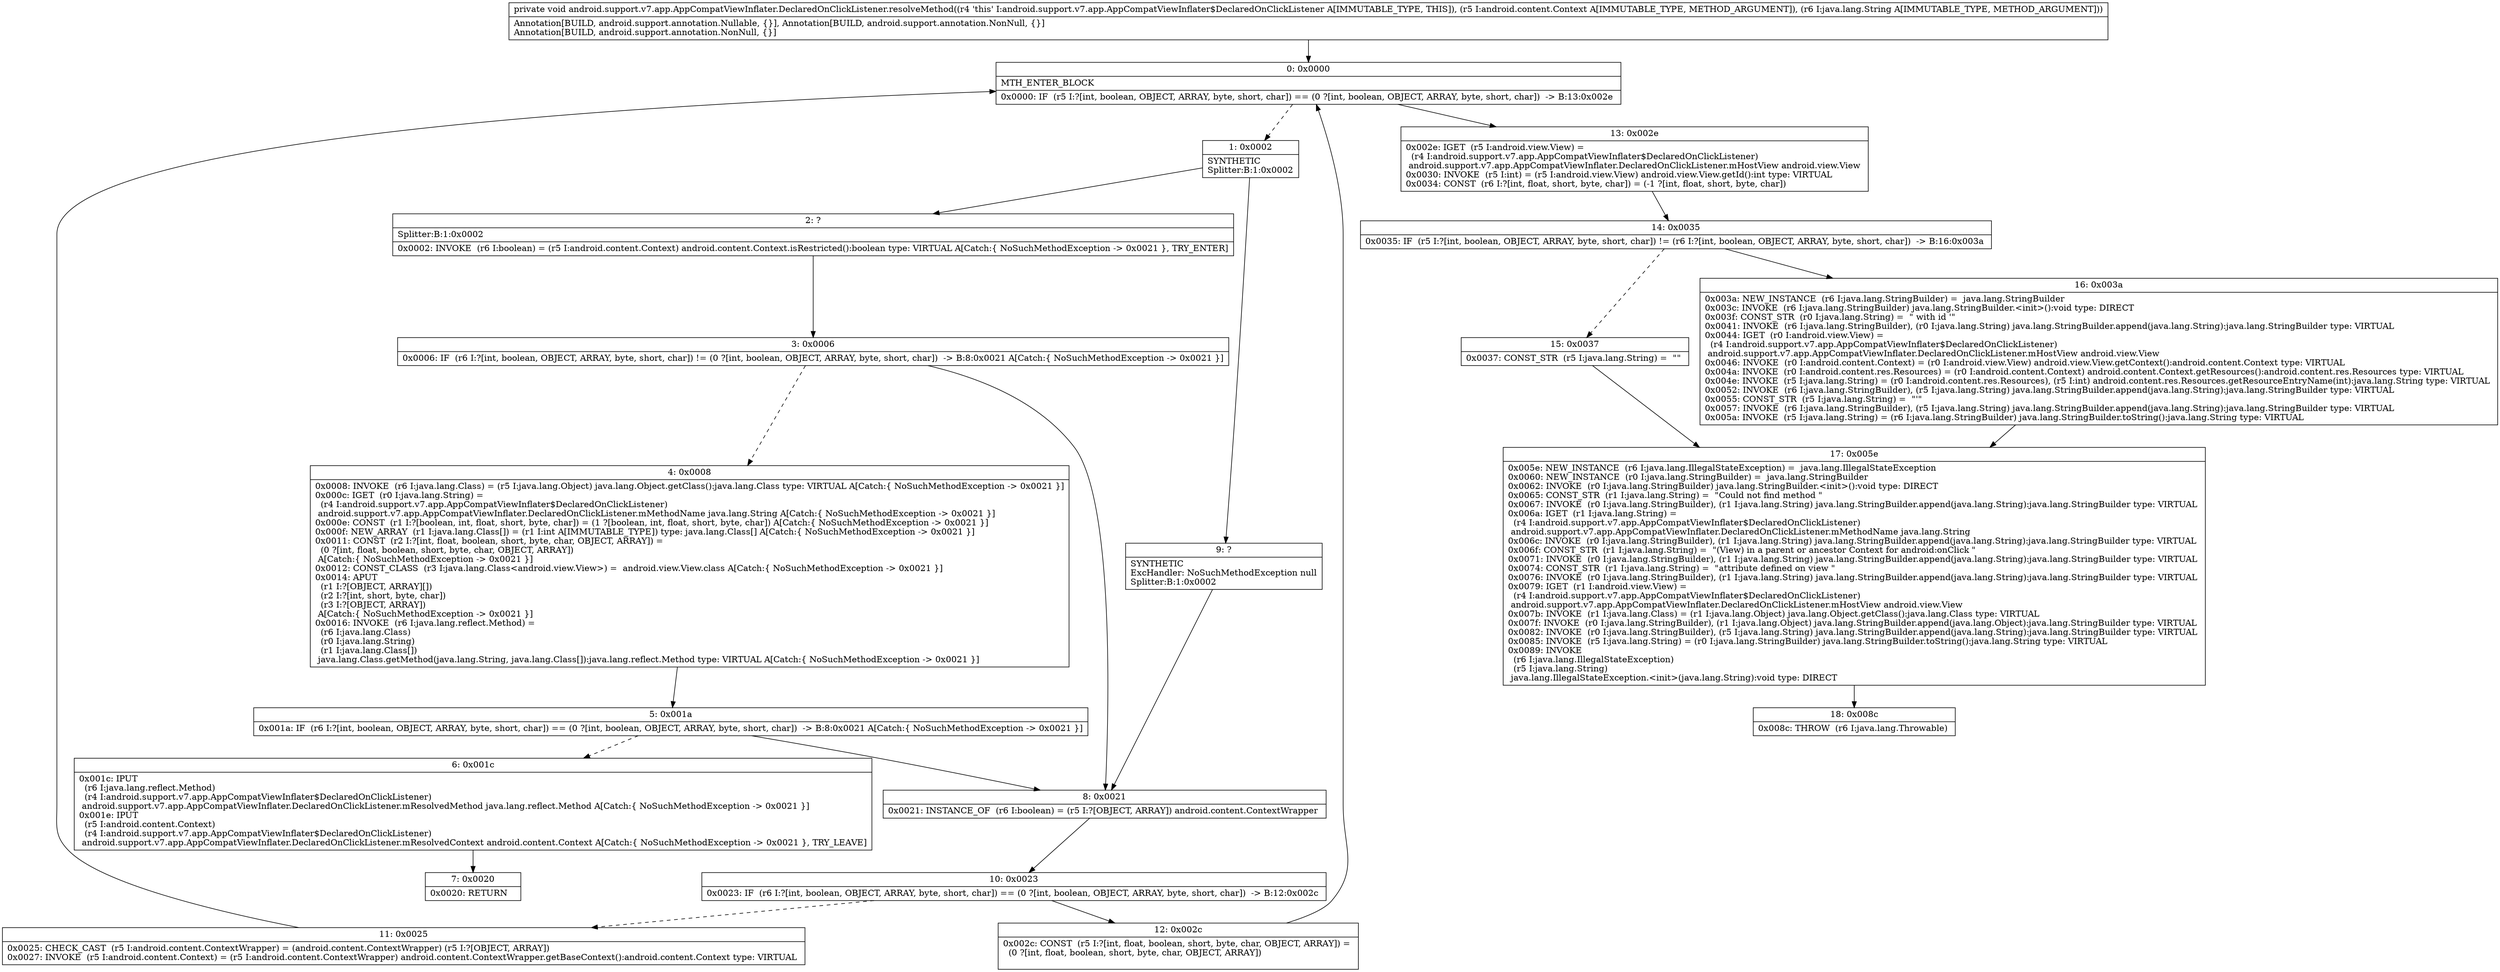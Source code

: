digraph "CFG forandroid.support.v7.app.AppCompatViewInflater.DeclaredOnClickListener.resolveMethod(Landroid\/content\/Context;Ljava\/lang\/String;)V" {
Node_0 [shape=record,label="{0\:\ 0x0000|MTH_ENTER_BLOCK\l|0x0000: IF  (r5 I:?[int, boolean, OBJECT, ARRAY, byte, short, char]) == (0 ?[int, boolean, OBJECT, ARRAY, byte, short, char])  \-\> B:13:0x002e \l}"];
Node_1 [shape=record,label="{1\:\ 0x0002|SYNTHETIC\lSplitter:B:1:0x0002\l}"];
Node_2 [shape=record,label="{2\:\ ?|Splitter:B:1:0x0002\l|0x0002: INVOKE  (r6 I:boolean) = (r5 I:android.content.Context) android.content.Context.isRestricted():boolean type: VIRTUAL A[Catch:\{ NoSuchMethodException \-\> 0x0021 \}, TRY_ENTER]\l}"];
Node_3 [shape=record,label="{3\:\ 0x0006|0x0006: IF  (r6 I:?[int, boolean, OBJECT, ARRAY, byte, short, char]) != (0 ?[int, boolean, OBJECT, ARRAY, byte, short, char])  \-\> B:8:0x0021 A[Catch:\{ NoSuchMethodException \-\> 0x0021 \}]\l}"];
Node_4 [shape=record,label="{4\:\ 0x0008|0x0008: INVOKE  (r6 I:java.lang.Class) = (r5 I:java.lang.Object) java.lang.Object.getClass():java.lang.Class type: VIRTUAL A[Catch:\{ NoSuchMethodException \-\> 0x0021 \}]\l0x000c: IGET  (r0 I:java.lang.String) = \l  (r4 I:android.support.v7.app.AppCompatViewInflater$DeclaredOnClickListener)\l android.support.v7.app.AppCompatViewInflater.DeclaredOnClickListener.mMethodName java.lang.String A[Catch:\{ NoSuchMethodException \-\> 0x0021 \}]\l0x000e: CONST  (r1 I:?[boolean, int, float, short, byte, char]) = (1 ?[boolean, int, float, short, byte, char]) A[Catch:\{ NoSuchMethodException \-\> 0x0021 \}]\l0x000f: NEW_ARRAY  (r1 I:java.lang.Class[]) = (r1 I:int A[IMMUTABLE_TYPE]) type: java.lang.Class[] A[Catch:\{ NoSuchMethodException \-\> 0x0021 \}]\l0x0011: CONST  (r2 I:?[int, float, boolean, short, byte, char, OBJECT, ARRAY]) = \l  (0 ?[int, float, boolean, short, byte, char, OBJECT, ARRAY])\l A[Catch:\{ NoSuchMethodException \-\> 0x0021 \}]\l0x0012: CONST_CLASS  (r3 I:java.lang.Class\<android.view.View\>) =  android.view.View.class A[Catch:\{ NoSuchMethodException \-\> 0x0021 \}]\l0x0014: APUT  \l  (r1 I:?[OBJECT, ARRAY][])\l  (r2 I:?[int, short, byte, char])\l  (r3 I:?[OBJECT, ARRAY])\l A[Catch:\{ NoSuchMethodException \-\> 0x0021 \}]\l0x0016: INVOKE  (r6 I:java.lang.reflect.Method) = \l  (r6 I:java.lang.Class)\l  (r0 I:java.lang.String)\l  (r1 I:java.lang.Class[])\l java.lang.Class.getMethod(java.lang.String, java.lang.Class[]):java.lang.reflect.Method type: VIRTUAL A[Catch:\{ NoSuchMethodException \-\> 0x0021 \}]\l}"];
Node_5 [shape=record,label="{5\:\ 0x001a|0x001a: IF  (r6 I:?[int, boolean, OBJECT, ARRAY, byte, short, char]) == (0 ?[int, boolean, OBJECT, ARRAY, byte, short, char])  \-\> B:8:0x0021 A[Catch:\{ NoSuchMethodException \-\> 0x0021 \}]\l}"];
Node_6 [shape=record,label="{6\:\ 0x001c|0x001c: IPUT  \l  (r6 I:java.lang.reflect.Method)\l  (r4 I:android.support.v7.app.AppCompatViewInflater$DeclaredOnClickListener)\l android.support.v7.app.AppCompatViewInflater.DeclaredOnClickListener.mResolvedMethod java.lang.reflect.Method A[Catch:\{ NoSuchMethodException \-\> 0x0021 \}]\l0x001e: IPUT  \l  (r5 I:android.content.Context)\l  (r4 I:android.support.v7.app.AppCompatViewInflater$DeclaredOnClickListener)\l android.support.v7.app.AppCompatViewInflater.DeclaredOnClickListener.mResolvedContext android.content.Context A[Catch:\{ NoSuchMethodException \-\> 0x0021 \}, TRY_LEAVE]\l}"];
Node_7 [shape=record,label="{7\:\ 0x0020|0x0020: RETURN   \l}"];
Node_8 [shape=record,label="{8\:\ 0x0021|0x0021: INSTANCE_OF  (r6 I:boolean) = (r5 I:?[OBJECT, ARRAY]) android.content.ContextWrapper \l}"];
Node_9 [shape=record,label="{9\:\ ?|SYNTHETIC\lExcHandler: NoSuchMethodException null\lSplitter:B:1:0x0002\l}"];
Node_10 [shape=record,label="{10\:\ 0x0023|0x0023: IF  (r6 I:?[int, boolean, OBJECT, ARRAY, byte, short, char]) == (0 ?[int, boolean, OBJECT, ARRAY, byte, short, char])  \-\> B:12:0x002c \l}"];
Node_11 [shape=record,label="{11\:\ 0x0025|0x0025: CHECK_CAST  (r5 I:android.content.ContextWrapper) = (android.content.ContextWrapper) (r5 I:?[OBJECT, ARRAY]) \l0x0027: INVOKE  (r5 I:android.content.Context) = (r5 I:android.content.ContextWrapper) android.content.ContextWrapper.getBaseContext():android.content.Context type: VIRTUAL \l}"];
Node_12 [shape=record,label="{12\:\ 0x002c|0x002c: CONST  (r5 I:?[int, float, boolean, short, byte, char, OBJECT, ARRAY]) = \l  (0 ?[int, float, boolean, short, byte, char, OBJECT, ARRAY])\l \l}"];
Node_13 [shape=record,label="{13\:\ 0x002e|0x002e: IGET  (r5 I:android.view.View) = \l  (r4 I:android.support.v7.app.AppCompatViewInflater$DeclaredOnClickListener)\l android.support.v7.app.AppCompatViewInflater.DeclaredOnClickListener.mHostView android.view.View \l0x0030: INVOKE  (r5 I:int) = (r5 I:android.view.View) android.view.View.getId():int type: VIRTUAL \l0x0034: CONST  (r6 I:?[int, float, short, byte, char]) = (\-1 ?[int, float, short, byte, char]) \l}"];
Node_14 [shape=record,label="{14\:\ 0x0035|0x0035: IF  (r5 I:?[int, boolean, OBJECT, ARRAY, byte, short, char]) != (r6 I:?[int, boolean, OBJECT, ARRAY, byte, short, char])  \-\> B:16:0x003a \l}"];
Node_15 [shape=record,label="{15\:\ 0x0037|0x0037: CONST_STR  (r5 I:java.lang.String) =  \"\" \l}"];
Node_16 [shape=record,label="{16\:\ 0x003a|0x003a: NEW_INSTANCE  (r6 I:java.lang.StringBuilder) =  java.lang.StringBuilder \l0x003c: INVOKE  (r6 I:java.lang.StringBuilder) java.lang.StringBuilder.\<init\>():void type: DIRECT \l0x003f: CONST_STR  (r0 I:java.lang.String) =  \" with id '\" \l0x0041: INVOKE  (r6 I:java.lang.StringBuilder), (r0 I:java.lang.String) java.lang.StringBuilder.append(java.lang.String):java.lang.StringBuilder type: VIRTUAL \l0x0044: IGET  (r0 I:android.view.View) = \l  (r4 I:android.support.v7.app.AppCompatViewInflater$DeclaredOnClickListener)\l android.support.v7.app.AppCompatViewInflater.DeclaredOnClickListener.mHostView android.view.View \l0x0046: INVOKE  (r0 I:android.content.Context) = (r0 I:android.view.View) android.view.View.getContext():android.content.Context type: VIRTUAL \l0x004a: INVOKE  (r0 I:android.content.res.Resources) = (r0 I:android.content.Context) android.content.Context.getResources():android.content.res.Resources type: VIRTUAL \l0x004e: INVOKE  (r5 I:java.lang.String) = (r0 I:android.content.res.Resources), (r5 I:int) android.content.res.Resources.getResourceEntryName(int):java.lang.String type: VIRTUAL \l0x0052: INVOKE  (r6 I:java.lang.StringBuilder), (r5 I:java.lang.String) java.lang.StringBuilder.append(java.lang.String):java.lang.StringBuilder type: VIRTUAL \l0x0055: CONST_STR  (r5 I:java.lang.String) =  \"'\" \l0x0057: INVOKE  (r6 I:java.lang.StringBuilder), (r5 I:java.lang.String) java.lang.StringBuilder.append(java.lang.String):java.lang.StringBuilder type: VIRTUAL \l0x005a: INVOKE  (r5 I:java.lang.String) = (r6 I:java.lang.StringBuilder) java.lang.StringBuilder.toString():java.lang.String type: VIRTUAL \l}"];
Node_17 [shape=record,label="{17\:\ 0x005e|0x005e: NEW_INSTANCE  (r6 I:java.lang.IllegalStateException) =  java.lang.IllegalStateException \l0x0060: NEW_INSTANCE  (r0 I:java.lang.StringBuilder) =  java.lang.StringBuilder \l0x0062: INVOKE  (r0 I:java.lang.StringBuilder) java.lang.StringBuilder.\<init\>():void type: DIRECT \l0x0065: CONST_STR  (r1 I:java.lang.String) =  \"Could not find method \" \l0x0067: INVOKE  (r0 I:java.lang.StringBuilder), (r1 I:java.lang.String) java.lang.StringBuilder.append(java.lang.String):java.lang.StringBuilder type: VIRTUAL \l0x006a: IGET  (r1 I:java.lang.String) = \l  (r4 I:android.support.v7.app.AppCompatViewInflater$DeclaredOnClickListener)\l android.support.v7.app.AppCompatViewInflater.DeclaredOnClickListener.mMethodName java.lang.String \l0x006c: INVOKE  (r0 I:java.lang.StringBuilder), (r1 I:java.lang.String) java.lang.StringBuilder.append(java.lang.String):java.lang.StringBuilder type: VIRTUAL \l0x006f: CONST_STR  (r1 I:java.lang.String) =  \"(View) in a parent or ancestor Context for android:onClick \" \l0x0071: INVOKE  (r0 I:java.lang.StringBuilder), (r1 I:java.lang.String) java.lang.StringBuilder.append(java.lang.String):java.lang.StringBuilder type: VIRTUAL \l0x0074: CONST_STR  (r1 I:java.lang.String) =  \"attribute defined on view \" \l0x0076: INVOKE  (r0 I:java.lang.StringBuilder), (r1 I:java.lang.String) java.lang.StringBuilder.append(java.lang.String):java.lang.StringBuilder type: VIRTUAL \l0x0079: IGET  (r1 I:android.view.View) = \l  (r4 I:android.support.v7.app.AppCompatViewInflater$DeclaredOnClickListener)\l android.support.v7.app.AppCompatViewInflater.DeclaredOnClickListener.mHostView android.view.View \l0x007b: INVOKE  (r1 I:java.lang.Class) = (r1 I:java.lang.Object) java.lang.Object.getClass():java.lang.Class type: VIRTUAL \l0x007f: INVOKE  (r0 I:java.lang.StringBuilder), (r1 I:java.lang.Object) java.lang.StringBuilder.append(java.lang.Object):java.lang.StringBuilder type: VIRTUAL \l0x0082: INVOKE  (r0 I:java.lang.StringBuilder), (r5 I:java.lang.String) java.lang.StringBuilder.append(java.lang.String):java.lang.StringBuilder type: VIRTUAL \l0x0085: INVOKE  (r5 I:java.lang.String) = (r0 I:java.lang.StringBuilder) java.lang.StringBuilder.toString():java.lang.String type: VIRTUAL \l0x0089: INVOKE  \l  (r6 I:java.lang.IllegalStateException)\l  (r5 I:java.lang.String)\l java.lang.IllegalStateException.\<init\>(java.lang.String):void type: DIRECT \l}"];
Node_18 [shape=record,label="{18\:\ 0x008c|0x008c: THROW  (r6 I:java.lang.Throwable) \l}"];
MethodNode[shape=record,label="{private void android.support.v7.app.AppCompatViewInflater.DeclaredOnClickListener.resolveMethod((r4 'this' I:android.support.v7.app.AppCompatViewInflater$DeclaredOnClickListener A[IMMUTABLE_TYPE, THIS]), (r5 I:android.content.Context A[IMMUTABLE_TYPE, METHOD_ARGUMENT]), (r6 I:java.lang.String A[IMMUTABLE_TYPE, METHOD_ARGUMENT]))  | Annotation[BUILD, android.support.annotation.Nullable, \{\}], Annotation[BUILD, android.support.annotation.NonNull, \{\}]\lAnnotation[BUILD, android.support.annotation.NonNull, \{\}]\l}"];
MethodNode -> Node_0;
Node_0 -> Node_1[style=dashed];
Node_0 -> Node_13;
Node_1 -> Node_2;
Node_1 -> Node_9;
Node_2 -> Node_3;
Node_3 -> Node_4[style=dashed];
Node_3 -> Node_8;
Node_4 -> Node_5;
Node_5 -> Node_6[style=dashed];
Node_5 -> Node_8;
Node_6 -> Node_7;
Node_8 -> Node_10;
Node_9 -> Node_8;
Node_10 -> Node_11[style=dashed];
Node_10 -> Node_12;
Node_11 -> Node_0;
Node_12 -> Node_0;
Node_13 -> Node_14;
Node_14 -> Node_15[style=dashed];
Node_14 -> Node_16;
Node_15 -> Node_17;
Node_16 -> Node_17;
Node_17 -> Node_18;
}

